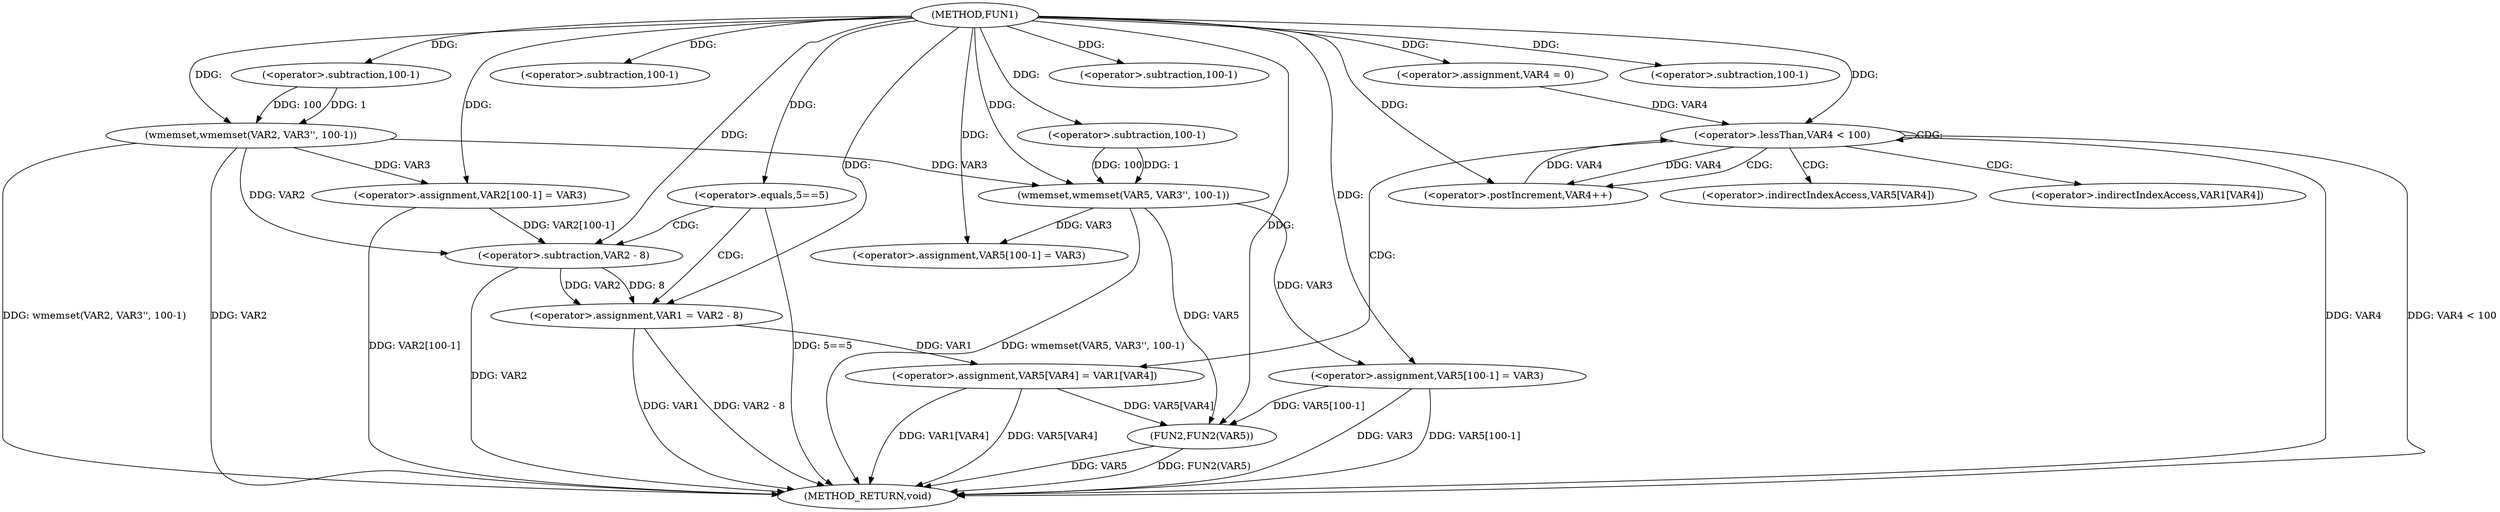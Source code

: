digraph FUN1 {  
"1000100" [label = "(METHOD,FUN1)" ]
"1000169" [label = "(METHOD_RETURN,void)" ]
"1000104" [label = "(wmemset,wmemset(VAR2, VAR3'', 100-1))" ]
"1000107" [label = "(<operator>.subtraction,100-1)" ]
"1000110" [label = "(<operator>.assignment,VAR2[100-1] = VAR3)" ]
"1000113" [label = "(<operator>.subtraction,100-1)" ]
"1000118" [label = "(<operator>.equals,5==5)" ]
"1000122" [label = "(<operator>.assignment,VAR1 = VAR2 - 8)" ]
"1000124" [label = "(<operator>.subtraction,VAR2 - 8)" ]
"1000130" [label = "(wmemset,wmemset(VAR5, VAR3'', 100-1))" ]
"1000133" [label = "(<operator>.subtraction,100-1)" ]
"1000136" [label = "(<operator>.assignment,VAR5[100-1] = VAR3)" ]
"1000139" [label = "(<operator>.subtraction,100-1)" ]
"1000144" [label = "(<operator>.assignment,VAR4 = 0)" ]
"1000147" [label = "(<operator>.lessThan,VAR4 < 100)" ]
"1000150" [label = "(<operator>.postIncrement,VAR4++)" ]
"1000153" [label = "(<operator>.assignment,VAR5[VAR4] = VAR1[VAR4])" ]
"1000160" [label = "(<operator>.assignment,VAR5[100-1] = VAR3)" ]
"1000163" [label = "(<operator>.subtraction,100-1)" ]
"1000167" [label = "(FUN2,FUN2(VAR5))" ]
"1000154" [label = "(<operator>.indirectIndexAccess,VAR5[VAR4])" ]
"1000157" [label = "(<operator>.indirectIndexAccess,VAR1[VAR4])" ]
  "1000124" -> "1000169"  [ label = "DDG: VAR2"] 
  "1000153" -> "1000169"  [ label = "DDG: VAR1[VAR4]"] 
  "1000104" -> "1000169"  [ label = "DDG: wmemset(VAR2, VAR3'', 100-1)"] 
  "1000104" -> "1000169"  [ label = "DDG: VAR2"] 
  "1000122" -> "1000169"  [ label = "DDG: VAR1"] 
  "1000160" -> "1000169"  [ label = "DDG: VAR3"] 
  "1000147" -> "1000169"  [ label = "DDG: VAR4"] 
  "1000118" -> "1000169"  [ label = "DDG: 5==5"] 
  "1000153" -> "1000169"  [ label = "DDG: VAR5[VAR4]"] 
  "1000122" -> "1000169"  [ label = "DDG: VAR2 - 8"] 
  "1000167" -> "1000169"  [ label = "DDG: VAR5"] 
  "1000130" -> "1000169"  [ label = "DDG: wmemset(VAR5, VAR3'', 100-1)"] 
  "1000167" -> "1000169"  [ label = "DDG: FUN2(VAR5)"] 
  "1000147" -> "1000169"  [ label = "DDG: VAR4 < 100"] 
  "1000110" -> "1000169"  [ label = "DDG: VAR2[100-1]"] 
  "1000160" -> "1000169"  [ label = "DDG: VAR5[100-1]"] 
  "1000100" -> "1000104"  [ label = "DDG: "] 
  "1000107" -> "1000104"  [ label = "DDG: 100"] 
  "1000107" -> "1000104"  [ label = "DDG: 1"] 
  "1000100" -> "1000107"  [ label = "DDG: "] 
  "1000104" -> "1000110"  [ label = "DDG: VAR3"] 
  "1000100" -> "1000110"  [ label = "DDG: "] 
  "1000100" -> "1000113"  [ label = "DDG: "] 
  "1000100" -> "1000118"  [ label = "DDG: "] 
  "1000124" -> "1000122"  [ label = "DDG: VAR2"] 
  "1000124" -> "1000122"  [ label = "DDG: 8"] 
  "1000100" -> "1000122"  [ label = "DDG: "] 
  "1000104" -> "1000124"  [ label = "DDG: VAR2"] 
  "1000110" -> "1000124"  [ label = "DDG: VAR2[100-1]"] 
  "1000100" -> "1000124"  [ label = "DDG: "] 
  "1000100" -> "1000130"  [ label = "DDG: "] 
  "1000104" -> "1000130"  [ label = "DDG: VAR3"] 
  "1000133" -> "1000130"  [ label = "DDG: 100"] 
  "1000133" -> "1000130"  [ label = "DDG: 1"] 
  "1000100" -> "1000133"  [ label = "DDG: "] 
  "1000130" -> "1000136"  [ label = "DDG: VAR3"] 
  "1000100" -> "1000136"  [ label = "DDG: "] 
  "1000100" -> "1000139"  [ label = "DDG: "] 
  "1000100" -> "1000144"  [ label = "DDG: "] 
  "1000150" -> "1000147"  [ label = "DDG: VAR4"] 
  "1000144" -> "1000147"  [ label = "DDG: VAR4"] 
  "1000100" -> "1000147"  [ label = "DDG: "] 
  "1000147" -> "1000150"  [ label = "DDG: VAR4"] 
  "1000100" -> "1000150"  [ label = "DDG: "] 
  "1000122" -> "1000153"  [ label = "DDG: VAR1"] 
  "1000100" -> "1000160"  [ label = "DDG: "] 
  "1000130" -> "1000160"  [ label = "DDG: VAR3"] 
  "1000100" -> "1000163"  [ label = "DDG: "] 
  "1000153" -> "1000167"  [ label = "DDG: VAR5[VAR4]"] 
  "1000160" -> "1000167"  [ label = "DDG: VAR5[100-1]"] 
  "1000130" -> "1000167"  [ label = "DDG: VAR5"] 
  "1000100" -> "1000167"  [ label = "DDG: "] 
  "1000118" -> "1000124"  [ label = "CDG: "] 
  "1000118" -> "1000122"  [ label = "CDG: "] 
  "1000147" -> "1000154"  [ label = "CDG: "] 
  "1000147" -> "1000147"  [ label = "CDG: "] 
  "1000147" -> "1000153"  [ label = "CDG: "] 
  "1000147" -> "1000150"  [ label = "CDG: "] 
  "1000147" -> "1000157"  [ label = "CDG: "] 
}
